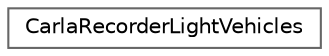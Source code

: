 digraph "类继承关系图"
{
 // INTERACTIVE_SVG=YES
 // LATEX_PDF_SIZE
  bgcolor="transparent";
  edge [fontname=Helvetica,fontsize=10,labelfontname=Helvetica,labelfontsize=10];
  node [fontname=Helvetica,fontsize=10,shape=box,height=0.2,width=0.4];
  rankdir="LR";
  Node0 [id="Node000000",label="CarlaRecorderLightVehicles",height=0.2,width=0.4,color="grey40", fillcolor="white", style="filled",URL="$df/d7b/structCarlaRecorderLightVehicles.html",tooltip=" "];
}
